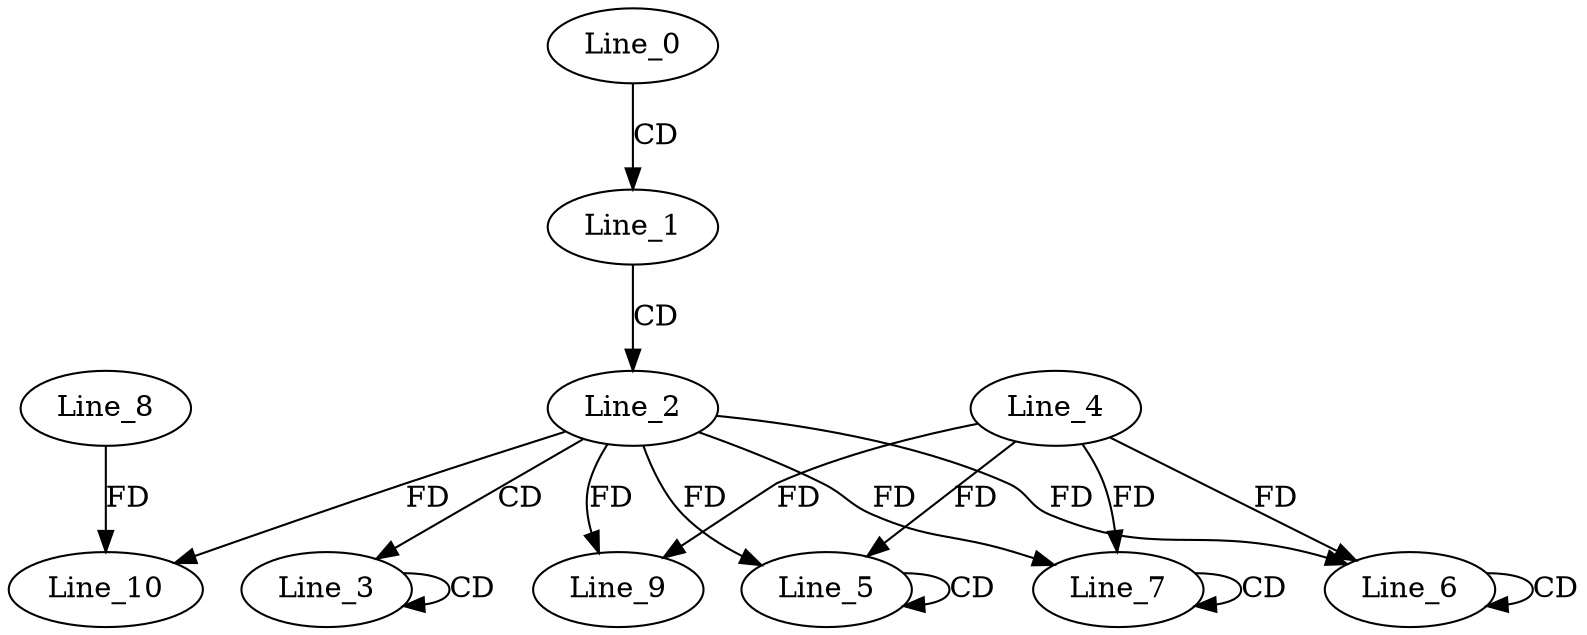 digraph G {
  Line_0;
  Line_1;
  Line_2;
  Line_3;
  Line_3;
  Line_5;
  Line_5;
  Line_4;
  Line_5;
  Line_6;
  Line_6;
  Line_6;
  Line_7;
  Line_7;
  Line_7;
  Line_9;
  Line_9;
  Line_10;
  Line_8;
  Line_0 -> Line_1 [ label="CD" ];
  Line_1 -> Line_2 [ label="CD" ];
  Line_2 -> Line_3 [ label="CD" ];
  Line_3 -> Line_3 [ label="CD" ];
  Line_5 -> Line_5 [ label="CD" ];
  Line_2 -> Line_5 [ label="FD" ];
  Line_4 -> Line_5 [ label="FD" ];
  Line_6 -> Line_6 [ label="CD" ];
  Line_2 -> Line_6 [ label="FD" ];
  Line_4 -> Line_6 [ label="FD" ];
  Line_7 -> Line_7 [ label="CD" ];
  Line_2 -> Line_7 [ label="FD" ];
  Line_4 -> Line_7 [ label="FD" ];
  Line_2 -> Line_9 [ label="FD" ];
  Line_4 -> Line_9 [ label="FD" ];
  Line_2 -> Line_10 [ label="FD" ];
  Line_8 -> Line_10 [ label="FD" ];
}
